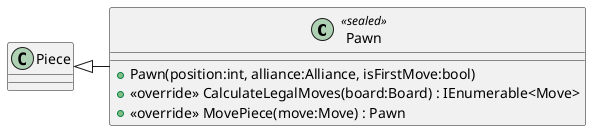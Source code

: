 @startuml
class Pawn <<sealed>> {
    + Pawn(position:int, alliance:Alliance, isFirstMove:bool)
    + <<override>> CalculateLegalMoves(board:Board) : IEnumerable<Move>
    + <<override>> MovePiece(move:Move) : Pawn
}
Piece <|- Pawn
@enduml
